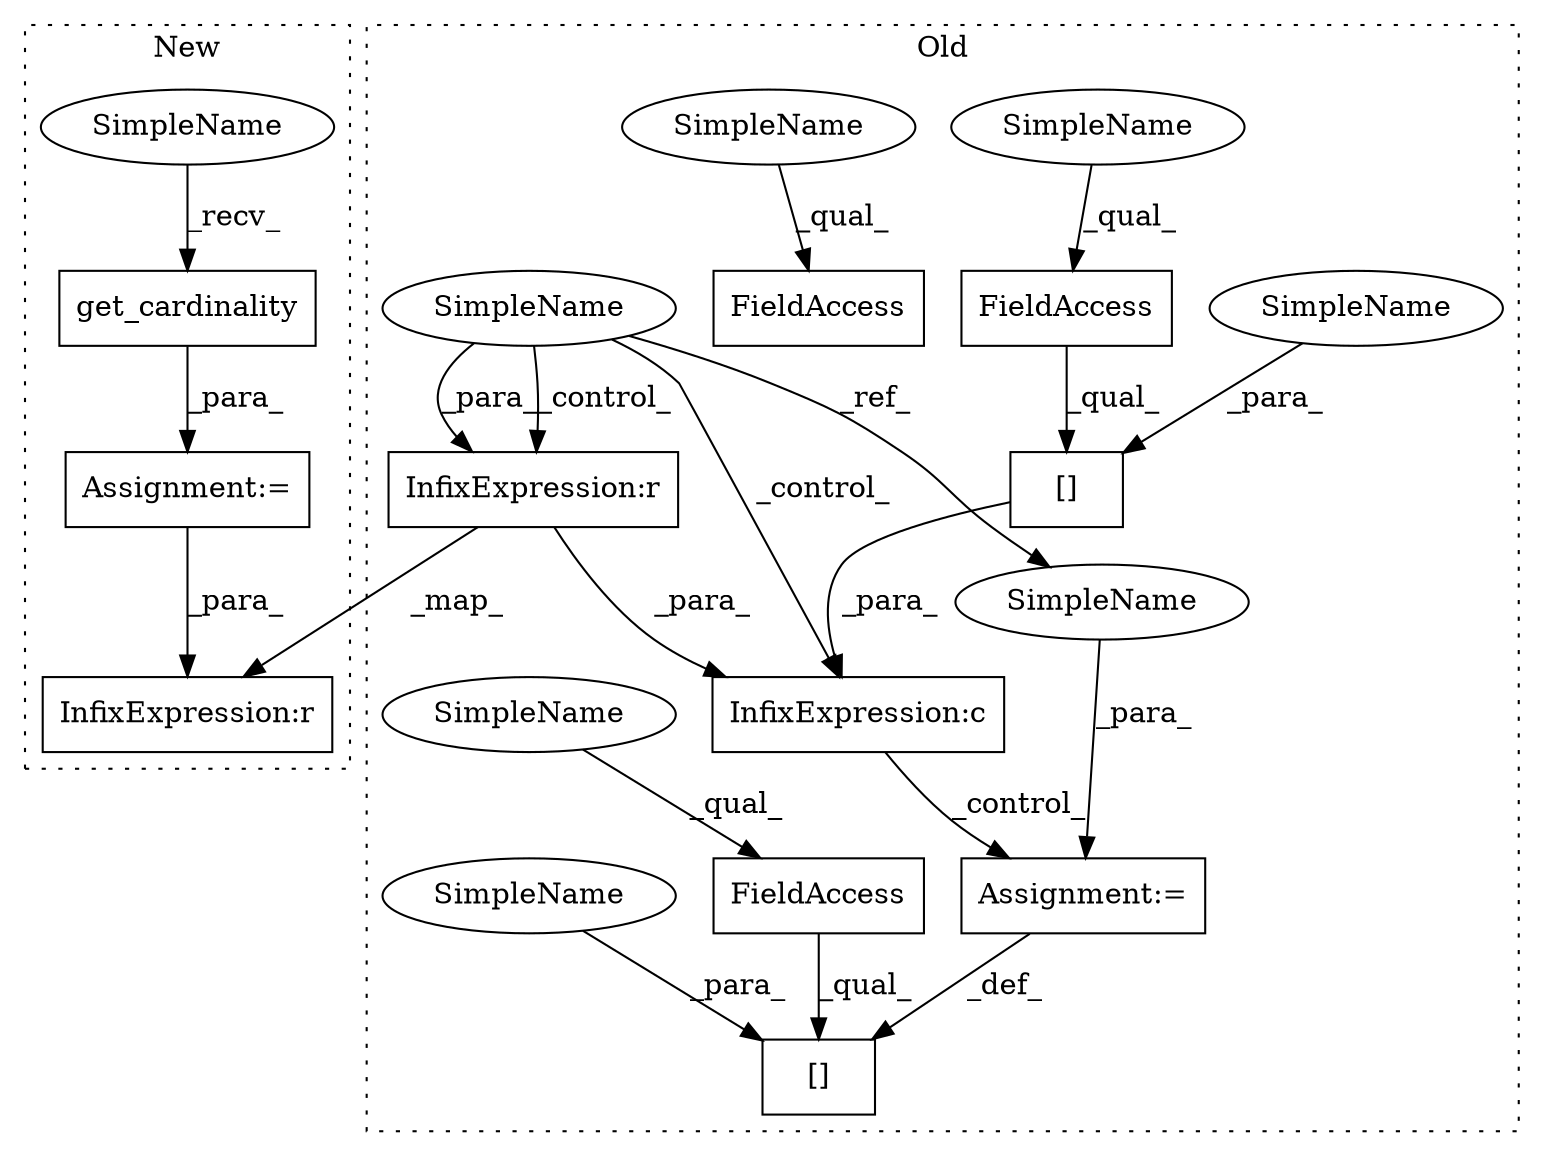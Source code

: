 digraph G {
subgraph cluster0 {
1 [label="[]" a="2" s="3505,3532" l="19,1" shape="box"];
3 [label="FieldAccess" a="22" s="3505" l="18" shape="box"];
5 [label="InfixExpression:c" a="27" s="3533" l="4" shape="box"];
6 [label="SimpleName" a="42" s="3437" l="11" shape="ellipse"];
7 [label="InfixExpression:r" a="27" s="3566" l="4" shape="box"];
9 [label="FieldAccess" a="22" s="3716" l="18" shape="box"];
10 [label="[]" a="2" s="3716,3743" l="19,1" shape="box"];
11 [label="FieldAccess" a="22" s="3538" l="18" shape="box"];
12 [label="Assignment:=" a="7" s="3744" l="1" shape="box"];
13 [label="SimpleName" a="42" s="3745" l="11" shape="ellipse"];
14 [label="SimpleName" a="42" s="3505" l="4" shape="ellipse"];
15 [label="SimpleName" a="42" s="3538" l="4" shape="ellipse"];
16 [label="SimpleName" a="42" s="3716" l="4" shape="ellipse"];
17 [label="SimpleName" a="42" s="3524" l="8" shape="ellipse"];
18 [label="SimpleName" a="42" s="3735" l="8" shape="ellipse"];
label = "Old";
style="dotted";
}
subgraph cluster1 {
2 [label="get_cardinality" a="32" s="3765" l="17" shape="box"];
4 [label="Assignment:=" a="7" s="3759" l="1" shape="box"];
8 [label="InfixExpression:r" a="27" s="4047" l="4" shape="box"];
19 [label="SimpleName" a="42" s="3760" l="4" shape="ellipse"];
label = "New";
style="dotted";
}
1 -> 5 [label="_para_"];
2 -> 4 [label="_para_"];
3 -> 1 [label="_qual_"];
4 -> 8 [label="_para_"];
5 -> 12 [label="_control_"];
6 -> 7 [label="_para_"];
6 -> 7 [label="_control_"];
6 -> 13 [label="_ref_"];
6 -> 5 [label="_control_"];
7 -> 5 [label="_para_"];
7 -> 8 [label="_map_"];
9 -> 10 [label="_qual_"];
12 -> 10 [label="_def_"];
13 -> 12 [label="_para_"];
14 -> 3 [label="_qual_"];
15 -> 11 [label="_qual_"];
16 -> 9 [label="_qual_"];
17 -> 1 [label="_para_"];
18 -> 10 [label="_para_"];
19 -> 2 [label="_recv_"];
}